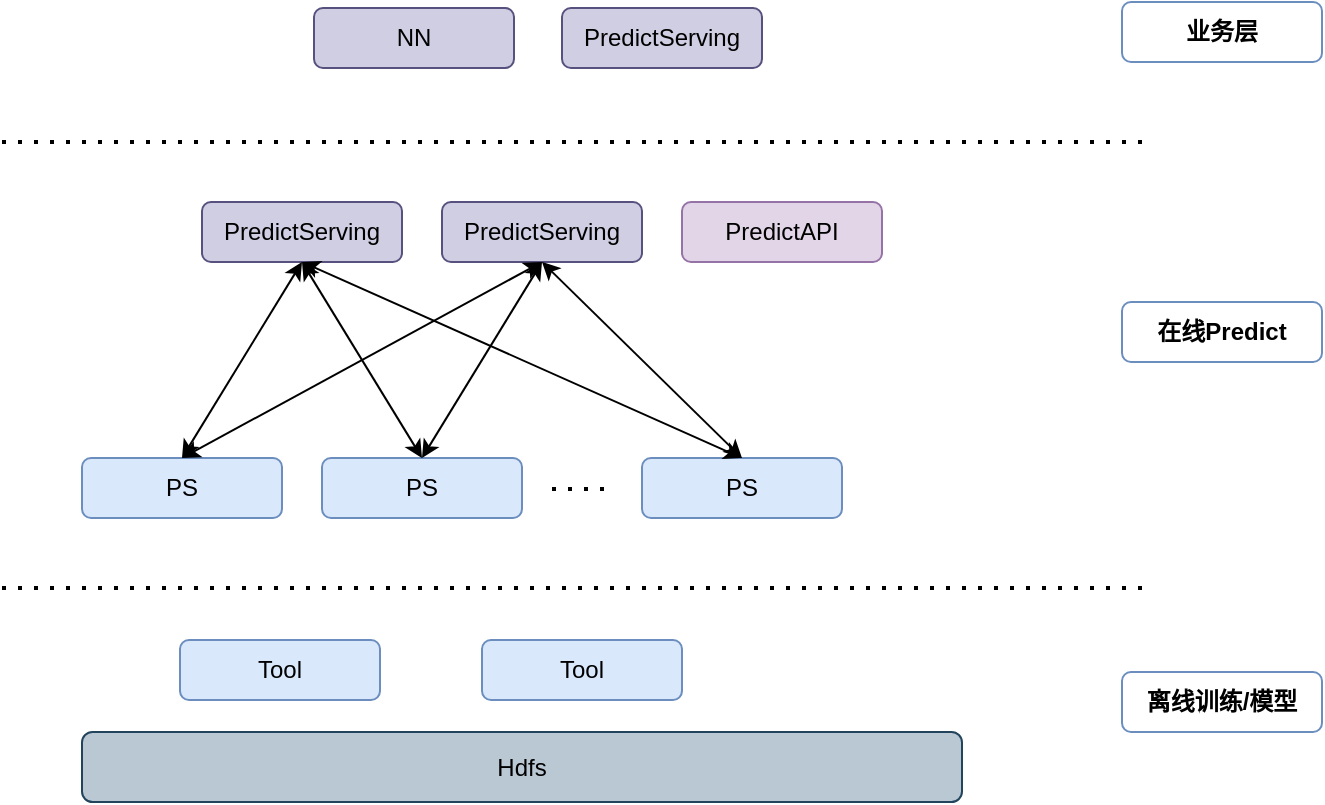 <mxfile version="14.2.7" type="github">
  <diagram id="0g-cLpa_L3bT_o7kX3fC" name="Page-1">
    <mxGraphModel dx="1038" dy="492" grid="1" gridSize="10" guides="1" tooltips="1" connect="1" arrows="1" fold="1" page="1" pageScale="1" pageWidth="827" pageHeight="1169" math="0" shadow="0">
      <root>
        <mxCell id="0" />
        <mxCell id="1" parent="0" />
        <mxCell id="pBYM3_GW4upPW4wwLv3C-1" value="PredictServing" style="rounded=1;whiteSpace=wrap;html=1;fillColor=#d0cee2;strokeColor=#56517e;" vertex="1" parent="1">
          <mxGeometry x="180" y="470" width="100" height="30" as="geometry" />
        </mxCell>
        <mxCell id="pBYM3_GW4upPW4wwLv3C-5" value="PS" style="rounded=1;whiteSpace=wrap;html=1;fillColor=#dae8fc;strokeColor=#6c8ebf;" vertex="1" parent="1">
          <mxGeometry x="120" y="598" width="100" height="30" as="geometry" />
        </mxCell>
        <mxCell id="pBYM3_GW4upPW4wwLv3C-6" value="PS" style="rounded=1;whiteSpace=wrap;html=1;fillColor=#dae8fc;strokeColor=#6c8ebf;" vertex="1" parent="1">
          <mxGeometry x="240" y="598" width="100" height="30" as="geometry" />
        </mxCell>
        <mxCell id="pBYM3_GW4upPW4wwLv3C-7" value="PS" style="rounded=1;whiteSpace=wrap;html=1;fillColor=#dae8fc;strokeColor=#6c8ebf;" vertex="1" parent="1">
          <mxGeometry x="400" y="598" width="100" height="30" as="geometry" />
        </mxCell>
        <mxCell id="pBYM3_GW4upPW4wwLv3C-8" value="PredictServing" style="rounded=1;whiteSpace=wrap;html=1;fillColor=#d0cee2;strokeColor=#56517e;" vertex="1" parent="1">
          <mxGeometry x="300" y="470" width="100" height="30" as="geometry" />
        </mxCell>
        <mxCell id="pBYM3_GW4upPW4wwLv3C-9" value="" style="endArrow=none;dashed=1;html=1;dashPattern=1 3;strokeWidth=2;" edge="1" parent="1">
          <mxGeometry width="50" height="50" relative="1" as="geometry">
            <mxPoint x="355" y="613.5" as="sourcePoint" />
            <mxPoint x="385" y="613.5" as="targetPoint" />
          </mxGeometry>
        </mxCell>
        <mxCell id="pBYM3_GW4upPW4wwLv3C-10" value="" style="endArrow=classic;startArrow=classic;html=1;exitX=0.5;exitY=0;exitDx=0;exitDy=0;" edge="1" parent="1" source="pBYM3_GW4upPW4wwLv3C-5">
          <mxGeometry width="50" height="50" relative="1" as="geometry">
            <mxPoint x="180" y="550" as="sourcePoint" />
            <mxPoint x="230" y="500" as="targetPoint" />
          </mxGeometry>
        </mxCell>
        <mxCell id="pBYM3_GW4upPW4wwLv3C-11" value="" style="endArrow=classic;startArrow=classic;html=1;exitX=0.5;exitY=0;exitDx=0;exitDy=0;" edge="1" parent="1" source="pBYM3_GW4upPW4wwLv3C-6">
          <mxGeometry width="50" height="50" relative="1" as="geometry">
            <mxPoint x="240" y="660" as="sourcePoint" />
            <mxPoint x="230" y="500" as="targetPoint" />
          </mxGeometry>
        </mxCell>
        <mxCell id="pBYM3_GW4upPW4wwLv3C-12" value="" style="endArrow=classic;startArrow=classic;html=1;exitX=0.5;exitY=0;exitDx=0;exitDy=0;entryX=0.5;entryY=1;entryDx=0;entryDy=0;" edge="1" parent="1" source="pBYM3_GW4upPW4wwLv3C-7" target="pBYM3_GW4upPW4wwLv3C-1">
          <mxGeometry width="50" height="50" relative="1" as="geometry">
            <mxPoint x="320" y="610" as="sourcePoint" />
            <mxPoint x="260" y="500" as="targetPoint" />
          </mxGeometry>
        </mxCell>
        <mxCell id="pBYM3_GW4upPW4wwLv3C-13" value="" style="endArrow=classic;startArrow=classic;html=1;exitX=0.5;exitY=0;exitDx=0;exitDy=0;entryX=0.5;entryY=1;entryDx=0;entryDy=0;" edge="1" parent="1" source="pBYM3_GW4upPW4wwLv3C-5" target="pBYM3_GW4upPW4wwLv3C-8">
          <mxGeometry width="50" height="50" relative="1" as="geometry">
            <mxPoint x="720" y="620" as="sourcePoint" />
            <mxPoint x="500" y="510" as="targetPoint" />
          </mxGeometry>
        </mxCell>
        <mxCell id="pBYM3_GW4upPW4wwLv3C-14" value="" style="endArrow=classic;startArrow=classic;html=1;exitX=0.5;exitY=0;exitDx=0;exitDy=0;entryX=0.5;entryY=1;entryDx=0;entryDy=0;" edge="1" parent="1" source="pBYM3_GW4upPW4wwLv3C-6" target="pBYM3_GW4upPW4wwLv3C-8">
          <mxGeometry width="50" height="50" relative="1" as="geometry">
            <mxPoint x="530" y="720" as="sourcePoint" />
            <mxPoint x="730" y="610" as="targetPoint" />
          </mxGeometry>
        </mxCell>
        <mxCell id="pBYM3_GW4upPW4wwLv3C-15" value="" style="endArrow=classic;startArrow=classic;html=1;exitX=0.5;exitY=0;exitDx=0;exitDy=0;" edge="1" parent="1" source="pBYM3_GW4upPW4wwLv3C-7">
          <mxGeometry width="50" height="50" relative="1" as="geometry">
            <mxPoint x="630" y="620" as="sourcePoint" />
            <mxPoint x="350" y="500" as="targetPoint" />
          </mxGeometry>
        </mxCell>
        <mxCell id="pBYM3_GW4upPW4wwLv3C-16" value="Hdfs" style="rounded=1;whiteSpace=wrap;html=1;fillColor=#bac8d3;strokeColor=#23445d;" vertex="1" parent="1">
          <mxGeometry x="120" y="735" width="440" height="35" as="geometry" />
        </mxCell>
        <mxCell id="pBYM3_GW4upPW4wwLv3C-18" value="" style="endArrow=none;dashed=1;html=1;dashPattern=1 3;strokeWidth=2;" edge="1" parent="1">
          <mxGeometry width="50" height="50" relative="1" as="geometry">
            <mxPoint x="80" y="663" as="sourcePoint" />
            <mxPoint x="650" y="663" as="targetPoint" />
          </mxGeometry>
        </mxCell>
        <mxCell id="pBYM3_GW4upPW4wwLv3C-19" value="在线Predict" style="rounded=1;whiteSpace=wrap;html=1;strokeColor=#6c8ebf;fillColor=none;fontStyle=1" vertex="1" parent="1">
          <mxGeometry x="640" y="520" width="100" height="30" as="geometry" />
        </mxCell>
        <mxCell id="pBYM3_GW4upPW4wwLv3C-21" value="PredictAPI" style="rounded=1;whiteSpace=wrap;html=1;fillColor=#e1d5e7;strokeColor=#9673a6;" vertex="1" parent="1">
          <mxGeometry x="420" y="470" width="100" height="30" as="geometry" />
        </mxCell>
        <mxCell id="pBYM3_GW4upPW4wwLv3C-23" value="Tool" style="rounded=1;whiteSpace=wrap;html=1;fillColor=#dae8fc;strokeColor=#6c8ebf;" vertex="1" parent="1">
          <mxGeometry x="169" y="689" width="100" height="30" as="geometry" />
        </mxCell>
        <mxCell id="pBYM3_GW4upPW4wwLv3C-24" value="Tool" style="rounded=1;whiteSpace=wrap;html=1;fillColor=#dae8fc;strokeColor=#6c8ebf;" vertex="1" parent="1">
          <mxGeometry x="320" y="689" width="100" height="30" as="geometry" />
        </mxCell>
        <mxCell id="pBYM3_GW4upPW4wwLv3C-25" value="" style="endArrow=none;dashed=1;html=1;dashPattern=1 3;strokeWidth=2;" edge="1" parent="1">
          <mxGeometry width="50" height="50" relative="1" as="geometry">
            <mxPoint x="80" y="440" as="sourcePoint" />
            <mxPoint x="650" y="440" as="targetPoint" />
          </mxGeometry>
        </mxCell>
        <mxCell id="pBYM3_GW4upPW4wwLv3C-26" value="业务层" style="rounded=1;whiteSpace=wrap;html=1;strokeColor=#6c8ebf;fillColor=none;fontStyle=1" vertex="1" parent="1">
          <mxGeometry x="640" y="370" width="100" height="30" as="geometry" />
        </mxCell>
        <mxCell id="pBYM3_GW4upPW4wwLv3C-27" value="NN" style="rounded=1;whiteSpace=wrap;html=1;fillColor=#d0cee2;strokeColor=#56517e;" vertex="1" parent="1">
          <mxGeometry x="236" y="373" width="100" height="30" as="geometry" />
        </mxCell>
        <mxCell id="pBYM3_GW4upPW4wwLv3C-28" value="PredictServing" style="rounded=1;whiteSpace=wrap;html=1;fillColor=#d0cee2;strokeColor=#56517e;" vertex="1" parent="1">
          <mxGeometry x="360" y="373" width="100" height="30" as="geometry" />
        </mxCell>
        <mxCell id="pBYM3_GW4upPW4wwLv3C-29" value="离线训练/模型" style="rounded=1;whiteSpace=wrap;html=1;strokeColor=#6c8ebf;fillColor=none;fontStyle=1" vertex="1" parent="1">
          <mxGeometry x="640" y="705" width="100" height="30" as="geometry" />
        </mxCell>
      </root>
    </mxGraphModel>
  </diagram>
</mxfile>
